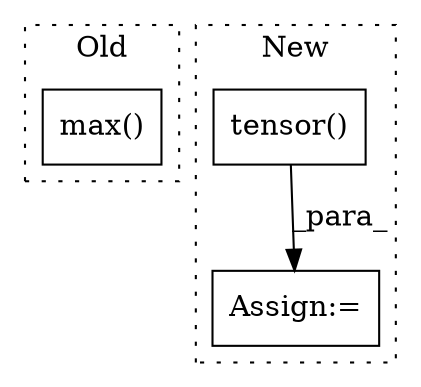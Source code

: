 digraph G {
subgraph cluster0 {
1 [label="max()" a="75" s="4032" l="13" shape="box"];
label = "Old";
style="dotted";
}
subgraph cluster1 {
2 [label="tensor()" a="75" s="4407,4425" l="13,1" shape="box"];
3 [label="Assign:=" a="68" s="4404" l="3" shape="box"];
label = "New";
style="dotted";
}
2 -> 3 [label="_para_"];
}
